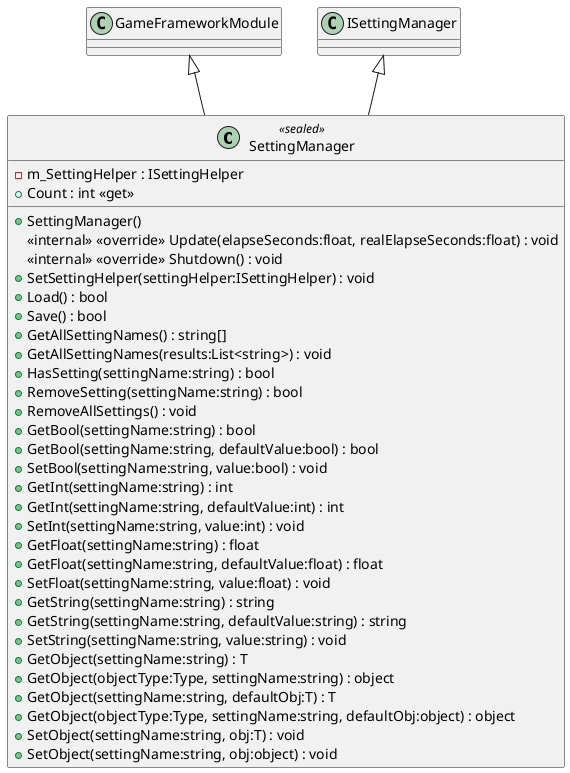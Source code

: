 @startuml
class SettingManager <<sealed>> {
    - m_SettingHelper : ISettingHelper
    + SettingManager()
    + Count : int <<get>>
    <<internal>> <<override>> Update(elapseSeconds:float, realElapseSeconds:float) : void
    <<internal>> <<override>> Shutdown() : void
    + SetSettingHelper(settingHelper:ISettingHelper) : void
    + Load() : bool
    + Save() : bool
    + GetAllSettingNames() : string[]
    + GetAllSettingNames(results:List<string>) : void
    + HasSetting(settingName:string) : bool
    + RemoveSetting(settingName:string) : bool
    + RemoveAllSettings() : void
    + GetBool(settingName:string) : bool
    + GetBool(settingName:string, defaultValue:bool) : bool
    + SetBool(settingName:string, value:bool) : void
    + GetInt(settingName:string) : int
    + GetInt(settingName:string, defaultValue:int) : int
    + SetInt(settingName:string, value:int) : void
    + GetFloat(settingName:string) : float
    + GetFloat(settingName:string, defaultValue:float) : float
    + SetFloat(settingName:string, value:float) : void
    + GetString(settingName:string) : string
    + GetString(settingName:string, defaultValue:string) : string
    + SetString(settingName:string, value:string) : void
    + GetObject(settingName:string) : T
    + GetObject(objectType:Type, settingName:string) : object
    + GetObject(settingName:string, defaultObj:T) : T
    + GetObject(objectType:Type, settingName:string, defaultObj:object) : object
    + SetObject(settingName:string, obj:T) : void
    + SetObject(settingName:string, obj:object) : void
}
GameFrameworkModule <|-- SettingManager
ISettingManager <|-- SettingManager
@enduml
